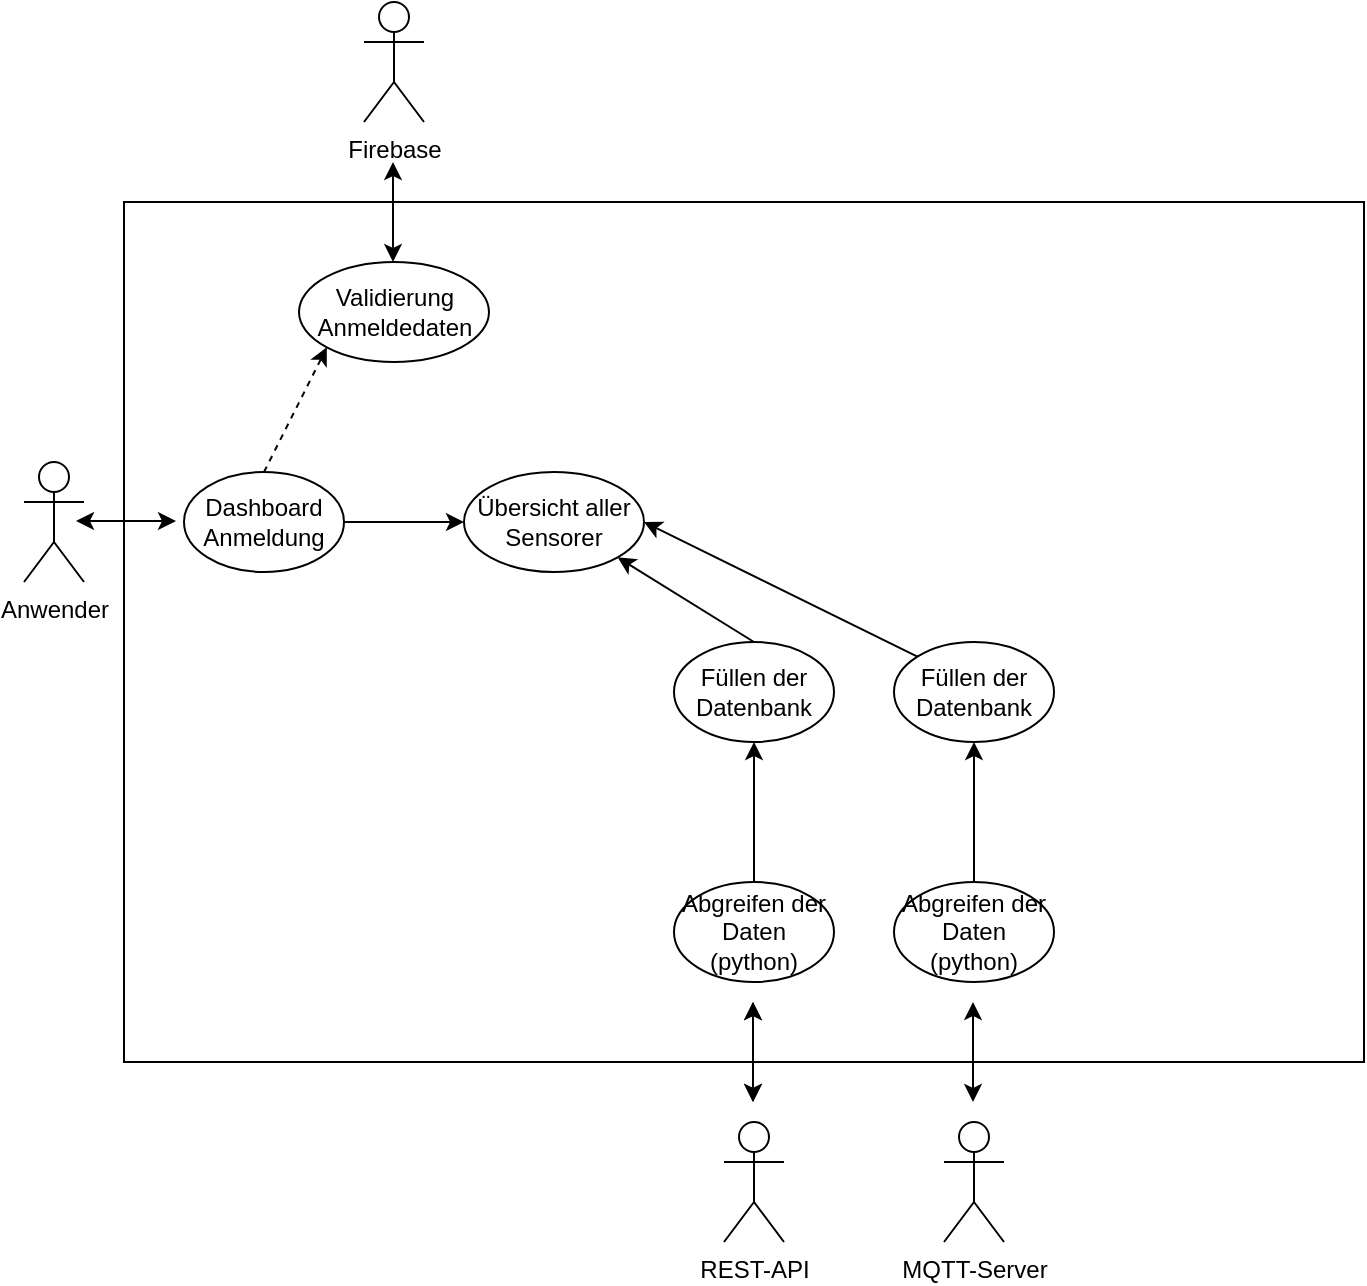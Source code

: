 <mxfile version="20.6.0" type="device"><diagram id="RqhFZ7BPDh10UV4fHt9w" name="Seite-1"><mxGraphModel dx="868" dy="479" grid="1" gridSize="10" guides="1" tooltips="1" connect="1" arrows="1" fold="1" page="1" pageScale="1" pageWidth="827" pageHeight="1169" math="0" shadow="0"><root><mxCell id="0"/><mxCell id="1" parent="0"/><mxCell id="fx41gFUxPNW8U0S1a2Vq-1" value="Anwender" style="shape=umlActor;verticalLabelPosition=bottom;verticalAlign=top;html=1;outlineConnect=0;" vertex="1" parent="1"><mxGeometry x="130" y="240" width="30" height="60" as="geometry"/></mxCell><mxCell id="fx41gFUxPNW8U0S1a2Vq-3" value="" style="rounded=0;whiteSpace=wrap;html=1;" vertex="1" parent="1"><mxGeometry x="180" y="110" width="620" height="430" as="geometry"/></mxCell><mxCell id="fx41gFUxPNW8U0S1a2Vq-4" value="MQTT-Server" style="shape=umlActor;verticalLabelPosition=bottom;verticalAlign=top;html=1;outlineConnect=0;" vertex="1" parent="1"><mxGeometry x="590" y="570" width="30" height="60" as="geometry"/></mxCell><mxCell id="fx41gFUxPNW8U0S1a2Vq-5" value="REST-API" style="shape=umlActor;verticalLabelPosition=bottom;verticalAlign=top;html=1;outlineConnect=0;" vertex="1" parent="1"><mxGeometry x="480" y="570" width="30" height="60" as="geometry"/></mxCell><mxCell id="fx41gFUxPNW8U0S1a2Vq-6" value="" style="endArrow=classic;startArrow=classic;html=1;rounded=0;" edge="1" parent="1"><mxGeometry width="50" height="50" relative="1" as="geometry"><mxPoint x="156" y="269.5" as="sourcePoint"/><mxPoint x="206" y="269.5" as="targetPoint"/></mxGeometry></mxCell><mxCell id="fx41gFUxPNW8U0S1a2Vq-7" value="" style="endArrow=classic;startArrow=classic;html=1;rounded=0;" edge="1" parent="1"><mxGeometry width="50" height="50" relative="1" as="geometry"><mxPoint x="494.5" y="510" as="sourcePoint"/><mxPoint x="494.5" y="560" as="targetPoint"/></mxGeometry></mxCell><mxCell id="fx41gFUxPNW8U0S1a2Vq-13" value="" style="endArrow=classic;startArrow=classic;html=1;rounded=0;" edge="1" parent="1"><mxGeometry width="50" height="50" relative="1" as="geometry"><mxPoint x="494.5" y="510" as="sourcePoint"/><mxPoint x="494.5" y="560" as="targetPoint"/></mxGeometry></mxCell><mxCell id="fx41gFUxPNW8U0S1a2Vq-14" value="" style="endArrow=classic;startArrow=classic;html=1;rounded=0;" edge="1" parent="1"><mxGeometry width="50" height="50" relative="1" as="geometry"><mxPoint x="604.5" y="510" as="sourcePoint"/><mxPoint x="604.5" y="560" as="targetPoint"/></mxGeometry></mxCell><mxCell id="fx41gFUxPNW8U0S1a2Vq-15" value="Dashboard Anmeldung" style="ellipse;whiteSpace=wrap;html=1;" vertex="1" parent="1"><mxGeometry x="210" y="245" width="80" height="50" as="geometry"/></mxCell><mxCell id="fx41gFUxPNW8U0S1a2Vq-16" value="Füllen der Datenbank" style="ellipse;whiteSpace=wrap;html=1;" vertex="1" parent="1"><mxGeometry x="565" y="330" width="80" height="50" as="geometry"/></mxCell><mxCell id="fx41gFUxPNW8U0S1a2Vq-17" value="Füllen der Datenbank" style="ellipse;whiteSpace=wrap;html=1;" vertex="1" parent="1"><mxGeometry x="455" y="330" width="80" height="50" as="geometry"/></mxCell><mxCell id="fx41gFUxPNW8U0S1a2Vq-19" value="Firebase" style="shape=umlActor;verticalLabelPosition=bottom;verticalAlign=top;html=1;outlineConnect=0;" vertex="1" parent="1"><mxGeometry x="300" y="10" width="30" height="60" as="geometry"/></mxCell><mxCell id="fx41gFUxPNW8U0S1a2Vq-21" value="" style="endArrow=classic;startArrow=classic;html=1;rounded=0;" edge="1" parent="1"><mxGeometry width="50" height="50" relative="1" as="geometry"><mxPoint x="314.5" y="90" as="sourcePoint"/><mxPoint x="314.5" y="140" as="targetPoint"/></mxGeometry></mxCell><mxCell id="fx41gFUxPNW8U0S1a2Vq-22" value="Validierung Anmeldedaten" style="ellipse;whiteSpace=wrap;html=1;" vertex="1" parent="1"><mxGeometry x="267.5" y="140" width="95" height="50" as="geometry"/></mxCell><mxCell id="fx41gFUxPNW8U0S1a2Vq-23" value="" style="endArrow=classic;html=1;rounded=0;dashed=1;entryX=0;entryY=1;entryDx=0;entryDy=0;" edge="1" parent="1" target="fx41gFUxPNW8U0S1a2Vq-22"><mxGeometry width="50" height="50" relative="1" as="geometry"><mxPoint x="250" y="245" as="sourcePoint"/><mxPoint x="300" y="195" as="targetPoint"/></mxGeometry></mxCell><mxCell id="fx41gFUxPNW8U0S1a2Vq-24" value="Übersicht aller Sensorer" style="ellipse;whiteSpace=wrap;html=1;" vertex="1" parent="1"><mxGeometry x="350" y="245" width="90" height="50" as="geometry"/></mxCell><mxCell id="fx41gFUxPNW8U0S1a2Vq-25" value="" style="endArrow=classic;html=1;rounded=0;exitX=1;exitY=0.5;exitDx=0;exitDy=0;entryX=0;entryY=0.5;entryDx=0;entryDy=0;" edge="1" parent="1" source="fx41gFUxPNW8U0S1a2Vq-15" target="fx41gFUxPNW8U0S1a2Vq-24"><mxGeometry width="50" height="50" relative="1" as="geometry"><mxPoint x="390" y="290" as="sourcePoint"/><mxPoint x="440" y="240" as="targetPoint"/></mxGeometry></mxCell><mxCell id="fx41gFUxPNW8U0S1a2Vq-29" value="" style="endArrow=classic;html=1;rounded=0;exitX=0.5;exitY=0;exitDx=0;exitDy=0;entryX=1;entryY=1;entryDx=0;entryDy=0;" edge="1" parent="1" source="fx41gFUxPNW8U0S1a2Vq-17" target="fx41gFUxPNW8U0S1a2Vq-24"><mxGeometry width="50" height="50" relative="1" as="geometry"><mxPoint x="390" y="290" as="sourcePoint"/><mxPoint x="440" y="240" as="targetPoint"/></mxGeometry></mxCell><mxCell id="fx41gFUxPNW8U0S1a2Vq-30" value="" style="endArrow=classic;html=1;rounded=0;exitX=0;exitY=0;exitDx=0;exitDy=0;entryX=1;entryY=0.5;entryDx=0;entryDy=0;" edge="1" parent="1" source="fx41gFUxPNW8U0S1a2Vq-16" target="fx41gFUxPNW8U0S1a2Vq-24"><mxGeometry width="50" height="50" relative="1" as="geometry"><mxPoint x="390" y="290" as="sourcePoint"/><mxPoint x="440" y="240" as="targetPoint"/></mxGeometry></mxCell><mxCell id="fx41gFUxPNW8U0S1a2Vq-31" value="Abgreifen der Daten (python)" style="ellipse;whiteSpace=wrap;html=1;" vertex="1" parent="1"><mxGeometry x="455" y="450" width="80" height="50" as="geometry"/></mxCell><mxCell id="fx41gFUxPNW8U0S1a2Vq-33" value="Abgreifen der Daten (python)" style="ellipse;whiteSpace=wrap;html=1;" vertex="1" parent="1"><mxGeometry x="565" y="450" width="80" height="50" as="geometry"/></mxCell><mxCell id="fx41gFUxPNW8U0S1a2Vq-34" value="" style="endArrow=classic;html=1;rounded=0;entryX=0.5;entryY=1;entryDx=0;entryDy=0;exitX=0.5;exitY=0;exitDx=0;exitDy=0;" edge="1" parent="1" source="fx41gFUxPNW8U0S1a2Vq-31" target="fx41gFUxPNW8U0S1a2Vq-17"><mxGeometry width="50" height="50" relative="1" as="geometry"><mxPoint x="390" y="550" as="sourcePoint"/><mxPoint x="440" y="500" as="targetPoint"/></mxGeometry></mxCell><mxCell id="fx41gFUxPNW8U0S1a2Vq-35" value="" style="endArrow=classic;html=1;rounded=0;entryX=0.5;entryY=1;entryDx=0;entryDy=0;exitX=0.5;exitY=0;exitDx=0;exitDy=0;" edge="1" parent="1" source="fx41gFUxPNW8U0S1a2Vq-33" target="fx41gFUxPNW8U0S1a2Vq-16"><mxGeometry width="50" height="50" relative="1" as="geometry"><mxPoint x="505" y="460" as="sourcePoint"/><mxPoint x="505" y="390" as="targetPoint"/></mxGeometry></mxCell></root></mxGraphModel></diagram></mxfile>